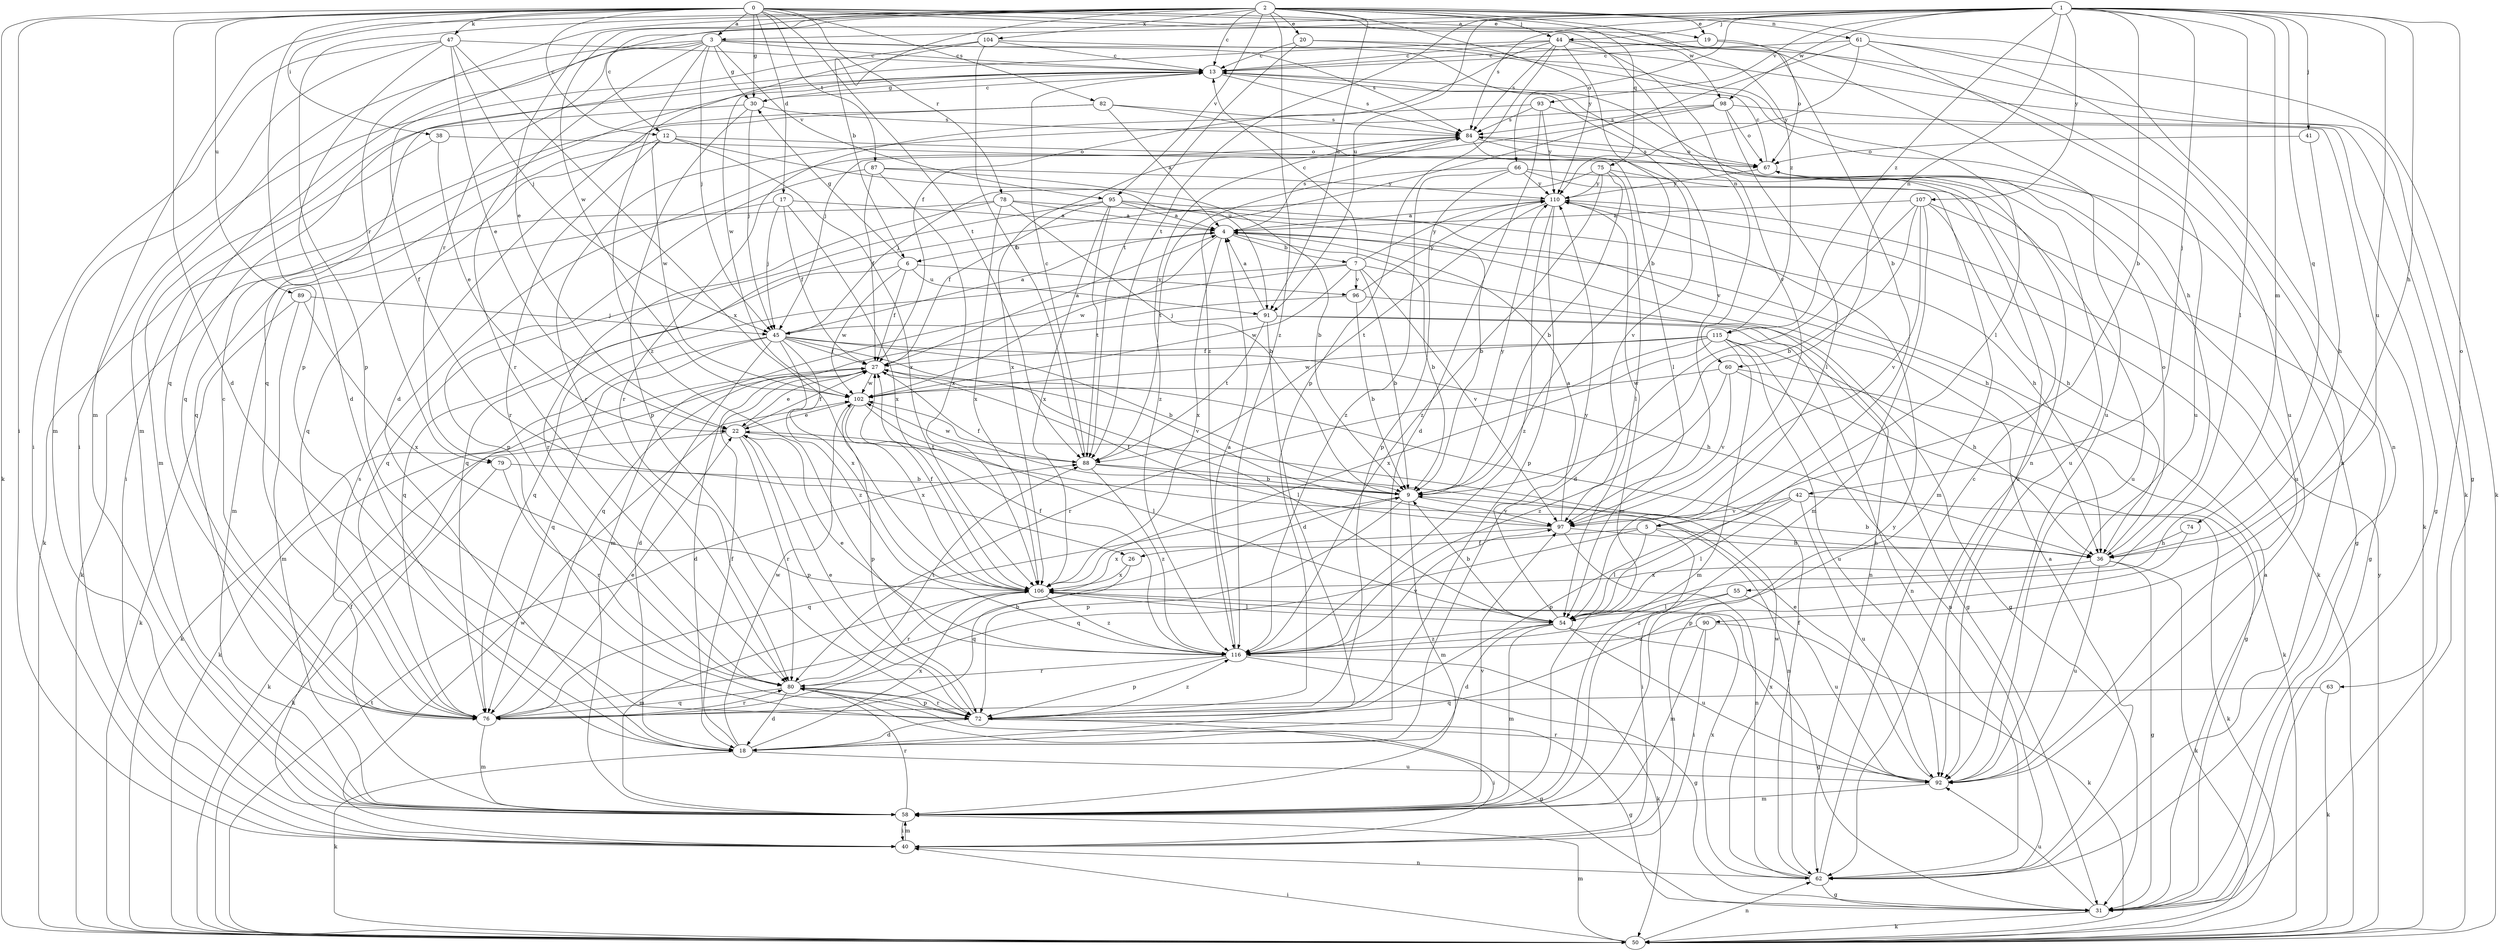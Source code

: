 strict digraph  {
0;
1;
2;
3;
4;
5;
6;
7;
9;
12;
13;
17;
18;
19;
20;
22;
26;
27;
30;
31;
36;
38;
40;
41;
42;
44;
45;
47;
50;
54;
55;
58;
60;
61;
62;
63;
66;
67;
72;
74;
75;
76;
78;
79;
80;
82;
84;
87;
88;
89;
90;
91;
92;
93;
95;
96;
97;
98;
102;
104;
106;
107;
110;
115;
116;
0 -> 3  [label=a];
0 -> 5  [label=b];
0 -> 12  [label=c];
0 -> 17  [label=d];
0 -> 18  [label=d];
0 -> 19  [label=e];
0 -> 30  [label=g];
0 -> 38  [label=i];
0 -> 40  [label=i];
0 -> 47  [label=k];
0 -> 50  [label=k];
0 -> 60  [label=n];
0 -> 72  [label=p];
0 -> 78  [label=r];
0 -> 82  [label=s];
0 -> 87  [label=t];
0 -> 88  [label=t];
0 -> 89  [label=u];
0 -> 98  [label=w];
1 -> 3  [label=a];
1 -> 5  [label=b];
1 -> 26  [label=f];
1 -> 36  [label=h];
1 -> 41  [label=j];
1 -> 42  [label=j];
1 -> 44  [label=j];
1 -> 54  [label=l];
1 -> 55  [label=m];
1 -> 60  [label=n];
1 -> 63  [label=o];
1 -> 66  [label=o];
1 -> 74  [label=q];
1 -> 84  [label=s];
1 -> 88  [label=t];
1 -> 90  [label=u];
1 -> 91  [label=u];
1 -> 93  [label=v];
1 -> 98  [label=w];
1 -> 107  [label=y];
1 -> 115  [label=z];
2 -> 6  [label=b];
2 -> 12  [label=c];
2 -> 13  [label=c];
2 -> 19  [label=e];
2 -> 20  [label=e];
2 -> 22  [label=e];
2 -> 44  [label=j];
2 -> 58  [label=m];
2 -> 61  [label=n];
2 -> 62  [label=n];
2 -> 72  [label=p];
2 -> 75  [label=q];
2 -> 79  [label=r];
2 -> 91  [label=u];
2 -> 95  [label=v];
2 -> 102  [label=w];
2 -> 104  [label=x];
2 -> 110  [label=y];
2 -> 115  [label=z];
2 -> 116  [label=z];
3 -> 13  [label=c];
3 -> 30  [label=g];
3 -> 45  [label=j];
3 -> 58  [label=m];
3 -> 62  [label=n];
3 -> 76  [label=q];
3 -> 79  [label=r];
3 -> 80  [label=r];
3 -> 84  [label=s];
3 -> 95  [label=v];
3 -> 116  [label=z];
4 -> 6  [label=b];
4 -> 7  [label=b];
4 -> 9  [label=b];
4 -> 84  [label=s];
4 -> 102  [label=w];
4 -> 106  [label=x];
5 -> 26  [label=f];
5 -> 36  [label=h];
5 -> 40  [label=i];
5 -> 54  [label=l];
5 -> 76  [label=q];
6 -> 27  [label=f];
6 -> 30  [label=g];
6 -> 76  [label=q];
6 -> 91  [label=u];
6 -> 96  [label=v];
6 -> 102  [label=w];
7 -> 9  [label=b];
7 -> 13  [label=c];
7 -> 58  [label=m];
7 -> 62  [label=n];
7 -> 76  [label=q];
7 -> 96  [label=v];
7 -> 97  [label=v];
7 -> 102  [label=w];
7 -> 110  [label=y];
9 -> 27  [label=f];
9 -> 58  [label=m];
9 -> 72  [label=p];
9 -> 76  [label=q];
9 -> 97  [label=v];
9 -> 110  [label=y];
12 -> 67  [label=o];
12 -> 76  [label=q];
12 -> 80  [label=r];
12 -> 91  [label=u];
12 -> 102  [label=w];
12 -> 106  [label=x];
13 -> 30  [label=g];
13 -> 76  [label=q];
13 -> 84  [label=s];
13 -> 97  [label=v];
13 -> 102  [label=w];
17 -> 4  [label=a];
17 -> 27  [label=f];
17 -> 45  [label=j];
17 -> 58  [label=m];
17 -> 106  [label=x];
18 -> 27  [label=f];
18 -> 50  [label=k];
18 -> 92  [label=u];
18 -> 102  [label=w];
18 -> 106  [label=x];
19 -> 13  [label=c];
19 -> 67  [label=o];
19 -> 92  [label=u];
20 -> 13  [label=c];
20 -> 50  [label=k];
20 -> 54  [label=l];
20 -> 88  [label=t];
22 -> 27  [label=f];
22 -> 50  [label=k];
22 -> 72  [label=p];
22 -> 80  [label=r];
22 -> 88  [label=t];
26 -> 76  [label=q];
26 -> 106  [label=x];
27 -> 4  [label=a];
27 -> 18  [label=d];
27 -> 22  [label=e];
27 -> 50  [label=k];
27 -> 54  [label=l];
27 -> 102  [label=w];
30 -> 13  [label=c];
30 -> 45  [label=j];
30 -> 58  [label=m];
30 -> 72  [label=p];
30 -> 84  [label=s];
31 -> 4  [label=a];
31 -> 50  [label=k];
31 -> 92  [label=u];
36 -> 9  [label=b];
36 -> 31  [label=g];
36 -> 50  [label=k];
36 -> 67  [label=o];
36 -> 92  [label=u];
36 -> 106  [label=x];
38 -> 22  [label=e];
38 -> 50  [label=k];
38 -> 67  [label=o];
40 -> 27  [label=f];
40 -> 58  [label=m];
40 -> 62  [label=n];
40 -> 102  [label=w];
40 -> 110  [label=y];
41 -> 36  [label=h];
41 -> 67  [label=o];
42 -> 50  [label=k];
42 -> 54  [label=l];
42 -> 72  [label=p];
42 -> 92  [label=u];
42 -> 97  [label=v];
44 -> 9  [label=b];
44 -> 13  [label=c];
44 -> 27  [label=f];
44 -> 31  [label=g];
44 -> 72  [label=p];
44 -> 76  [label=q];
44 -> 84  [label=s];
44 -> 92  [label=u];
44 -> 97  [label=v];
45 -> 4  [label=a];
45 -> 9  [label=b];
45 -> 18  [label=d];
45 -> 27  [label=f];
45 -> 36  [label=h];
45 -> 50  [label=k];
45 -> 76  [label=q];
45 -> 97  [label=v];
45 -> 106  [label=x];
45 -> 116  [label=z];
47 -> 13  [label=c];
47 -> 18  [label=d];
47 -> 22  [label=e];
47 -> 40  [label=i];
47 -> 45  [label=j];
47 -> 58  [label=m];
47 -> 106  [label=x];
50 -> 40  [label=i];
50 -> 58  [label=m];
50 -> 62  [label=n];
50 -> 88  [label=t];
50 -> 110  [label=y];
54 -> 9  [label=b];
54 -> 18  [label=d];
54 -> 31  [label=g];
54 -> 58  [label=m];
54 -> 92  [label=u];
54 -> 110  [label=y];
54 -> 116  [label=z];
55 -> 54  [label=l];
55 -> 92  [label=u];
55 -> 116  [label=z];
58 -> 40  [label=i];
58 -> 80  [label=r];
58 -> 84  [label=s];
58 -> 97  [label=v];
60 -> 31  [label=g];
60 -> 50  [label=k];
60 -> 97  [label=v];
60 -> 102  [label=w];
60 -> 116  [label=z];
61 -> 13  [label=c];
61 -> 50  [label=k];
61 -> 62  [label=n];
61 -> 92  [label=u];
61 -> 110  [label=y];
61 -> 116  [label=z];
62 -> 4  [label=a];
62 -> 13  [label=c];
62 -> 27  [label=f];
62 -> 31  [label=g];
62 -> 102  [label=w];
62 -> 106  [label=x];
63 -> 50  [label=k];
63 -> 76  [label=q];
66 -> 58  [label=m];
66 -> 72  [label=p];
66 -> 88  [label=t];
66 -> 92  [label=u];
66 -> 110  [label=y];
66 -> 116  [label=z];
67 -> 13  [label=c];
67 -> 31  [label=g];
67 -> 84  [label=s];
67 -> 92  [label=u];
67 -> 110  [label=y];
72 -> 18  [label=d];
72 -> 22  [label=e];
72 -> 31  [label=g];
72 -> 40  [label=i];
72 -> 80  [label=r];
72 -> 116  [label=z];
74 -> 36  [label=h];
74 -> 72  [label=p];
75 -> 9  [label=b];
75 -> 45  [label=j];
75 -> 54  [label=l];
75 -> 92  [label=u];
75 -> 110  [label=y];
75 -> 116  [label=z];
76 -> 9  [label=b];
76 -> 13  [label=c];
76 -> 22  [label=e];
76 -> 58  [label=m];
76 -> 80  [label=r];
78 -> 4  [label=a];
78 -> 9  [label=b];
78 -> 36  [label=h];
78 -> 50  [label=k];
78 -> 80  [label=r];
78 -> 106  [label=x];
79 -> 9  [label=b];
79 -> 50  [label=k];
79 -> 80  [label=r];
80 -> 18  [label=d];
80 -> 31  [label=g];
80 -> 72  [label=p];
80 -> 76  [label=q];
80 -> 88  [label=t];
82 -> 4  [label=a];
82 -> 40  [label=i];
82 -> 54  [label=l];
82 -> 76  [label=q];
82 -> 84  [label=s];
84 -> 67  [label=o];
84 -> 92  [label=u];
84 -> 97  [label=v];
84 -> 106  [label=x];
84 -> 116  [label=z];
87 -> 9  [label=b];
87 -> 27  [label=f];
87 -> 72  [label=p];
87 -> 106  [label=x];
87 -> 110  [label=y];
88 -> 9  [label=b];
88 -> 13  [label=c];
88 -> 62  [label=n];
88 -> 102  [label=w];
88 -> 116  [label=z];
89 -> 45  [label=j];
89 -> 50  [label=k];
89 -> 58  [label=m];
89 -> 106  [label=x];
90 -> 40  [label=i];
90 -> 50  [label=k];
90 -> 58  [label=m];
90 -> 116  [label=z];
91 -> 4  [label=a];
91 -> 18  [label=d];
91 -> 31  [label=g];
91 -> 62  [label=n];
91 -> 76  [label=q];
91 -> 88  [label=t];
92 -> 22  [label=e];
92 -> 58  [label=m];
92 -> 80  [label=r];
92 -> 106  [label=x];
93 -> 18  [label=d];
93 -> 50  [label=k];
93 -> 80  [label=r];
93 -> 84  [label=s];
93 -> 110  [label=y];
95 -> 4  [label=a];
95 -> 9  [label=b];
95 -> 27  [label=f];
95 -> 36  [label=h];
95 -> 76  [label=q];
95 -> 88  [label=t];
95 -> 106  [label=x];
96 -> 9  [label=b];
96 -> 31  [label=g];
96 -> 45  [label=j];
96 -> 110  [label=y];
97 -> 4  [label=a];
97 -> 27  [label=f];
97 -> 36  [label=h];
97 -> 62  [label=n];
97 -> 106  [label=x];
98 -> 31  [label=g];
98 -> 45  [label=j];
98 -> 54  [label=l];
98 -> 67  [label=o];
98 -> 80  [label=r];
98 -> 84  [label=s];
102 -> 22  [label=e];
102 -> 54  [label=l];
102 -> 72  [label=p];
102 -> 106  [label=x];
104 -> 13  [label=c];
104 -> 18  [label=d];
104 -> 36  [label=h];
104 -> 40  [label=i];
104 -> 88  [label=t];
106 -> 27  [label=f];
106 -> 54  [label=l];
106 -> 58  [label=m];
106 -> 80  [label=r];
106 -> 116  [label=z];
107 -> 4  [label=a];
107 -> 9  [label=b];
107 -> 18  [label=d];
107 -> 31  [label=g];
107 -> 36  [label=h];
107 -> 58  [label=m];
107 -> 97  [label=v];
110 -> 4  [label=a];
110 -> 50  [label=k];
110 -> 58  [label=m];
110 -> 72  [label=p];
110 -> 76  [label=q];
110 -> 88  [label=t];
110 -> 116  [label=z];
115 -> 27  [label=f];
115 -> 36  [label=h];
115 -> 58  [label=m];
115 -> 62  [label=n];
115 -> 80  [label=r];
115 -> 92  [label=u];
115 -> 102  [label=w];
115 -> 106  [label=x];
116 -> 4  [label=a];
116 -> 22  [label=e];
116 -> 27  [label=f];
116 -> 31  [label=g];
116 -> 50  [label=k];
116 -> 72  [label=p];
116 -> 80  [label=r];
116 -> 97  [label=v];
}
